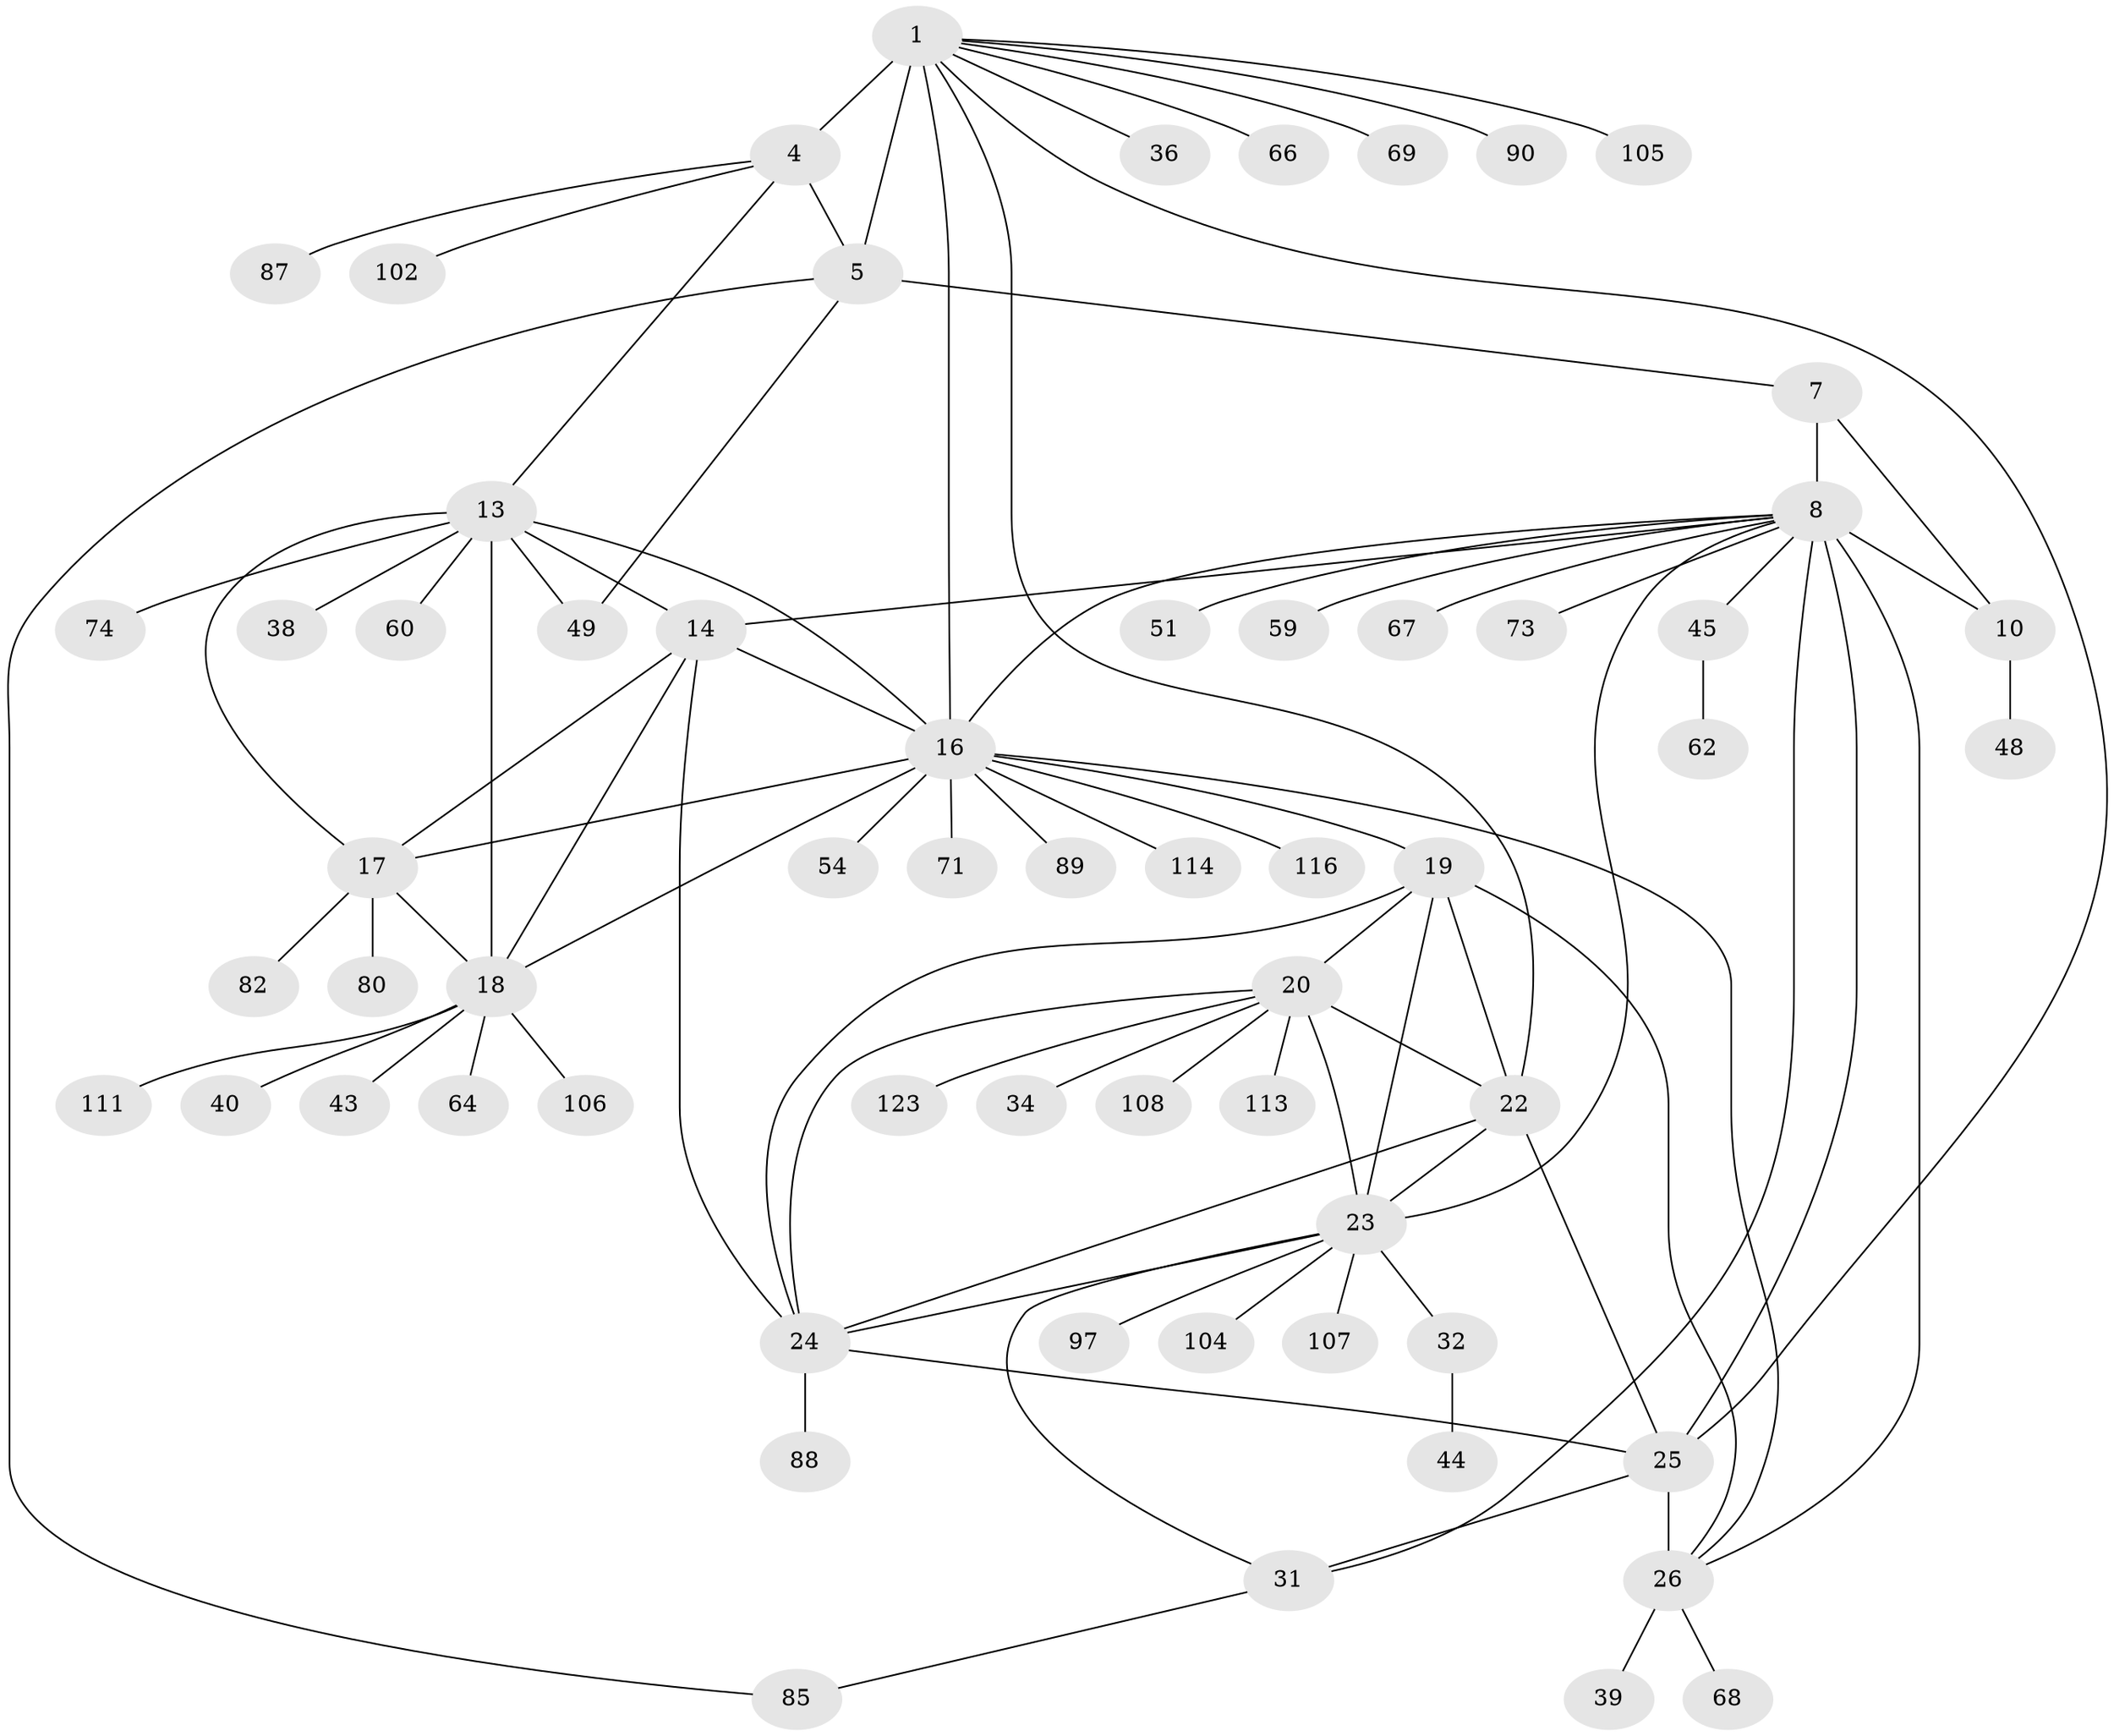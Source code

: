 // original degree distribution, {8: 0.056, 9: 0.048, 6: 0.024, 11: 0.024, 7: 0.04, 14: 0.008, 12: 0.016, 10: 0.016, 5: 0.008, 4: 0.008, 2: 0.12, 1: 0.608, 3: 0.024}
// Generated by graph-tools (version 1.1) at 2025/16/03/09/25 04:16:06]
// undirected, 62 vertices, 91 edges
graph export_dot {
graph [start="1"]
  node [color=gray90,style=filled];
  1 [super="+6+2"];
  4;
  5;
  7 [super="+79+77"];
  8 [super="+12+9+29+35"];
  10 [super="+55+41+119+117+52"];
  13 [super="+15+122+33+72"];
  14;
  16 [super="+37+46"];
  17;
  18 [super="+53"];
  19 [super="+103"];
  20 [super="+21+56"];
  22;
  23 [super="+91"];
  24 [super="+47"];
  25 [super="+30+61+57"];
  26 [super="+27+118+28+42"];
  31;
  32;
  34;
  36 [super="+58"];
  38;
  39;
  40;
  43;
  44;
  45;
  48;
  49 [super="+98"];
  51;
  54;
  59;
  60;
  62;
  64;
  66;
  67;
  68;
  69;
  71;
  73;
  74 [super="+81"];
  80;
  82;
  85 [super="+109"];
  87;
  88;
  89 [super="+96"];
  90;
  97;
  102;
  104;
  105;
  106;
  107;
  108;
  111;
  113;
  114 [super="+121"];
  116;
  123;
  1 -- 4 [weight=4];
  1 -- 5 [weight=4];
  1 -- 36;
  1 -- 66;
  1 -- 105;
  1 -- 90;
  1 -- 16;
  1 -- 69;
  1 -- 22;
  1 -- 25;
  4 -- 5;
  4 -- 13;
  4 -- 87;
  4 -- 102;
  5 -- 7;
  5 -- 49;
  5 -- 85;
  7 -- 8 [weight=4];
  7 -- 10;
  8 -- 10 [weight=4];
  8 -- 23;
  8 -- 51;
  8 -- 14;
  8 -- 31;
  8 -- 73;
  8 -- 67;
  8 -- 25 [weight=2];
  8 -- 26 [weight=3];
  8 -- 59;
  8 -- 16;
  8 -- 45;
  10 -- 48;
  13 -- 14 [weight=2];
  13 -- 16 [weight=2];
  13 -- 17 [weight=2];
  13 -- 18 [weight=2];
  13 -- 38;
  13 -- 74;
  13 -- 49;
  13 -- 60;
  14 -- 16;
  14 -- 17;
  14 -- 18;
  14 -- 24;
  16 -- 17;
  16 -- 18;
  16 -- 54;
  16 -- 71;
  16 -- 89;
  16 -- 114;
  16 -- 116;
  16 -- 26;
  16 -- 19;
  17 -- 18;
  17 -- 80;
  17 -- 82;
  18 -- 40;
  18 -- 43;
  18 -- 64;
  18 -- 106;
  18 -- 111;
  19 -- 20 [weight=2];
  19 -- 22;
  19 -- 23;
  19 -- 24;
  19 -- 26;
  20 -- 22 [weight=2];
  20 -- 23 [weight=2];
  20 -- 24 [weight=2];
  20 -- 34;
  20 -- 108;
  20 -- 113;
  20 -- 123;
  22 -- 23;
  22 -- 24;
  22 -- 25;
  23 -- 24;
  23 -- 31;
  23 -- 32;
  23 -- 97;
  23 -- 104;
  23 -- 107;
  24 -- 88;
  24 -- 25;
  25 -- 26 [weight=6];
  25 -- 31;
  26 -- 39;
  26 -- 68;
  31 -- 85;
  32 -- 44;
  45 -- 62;
}
